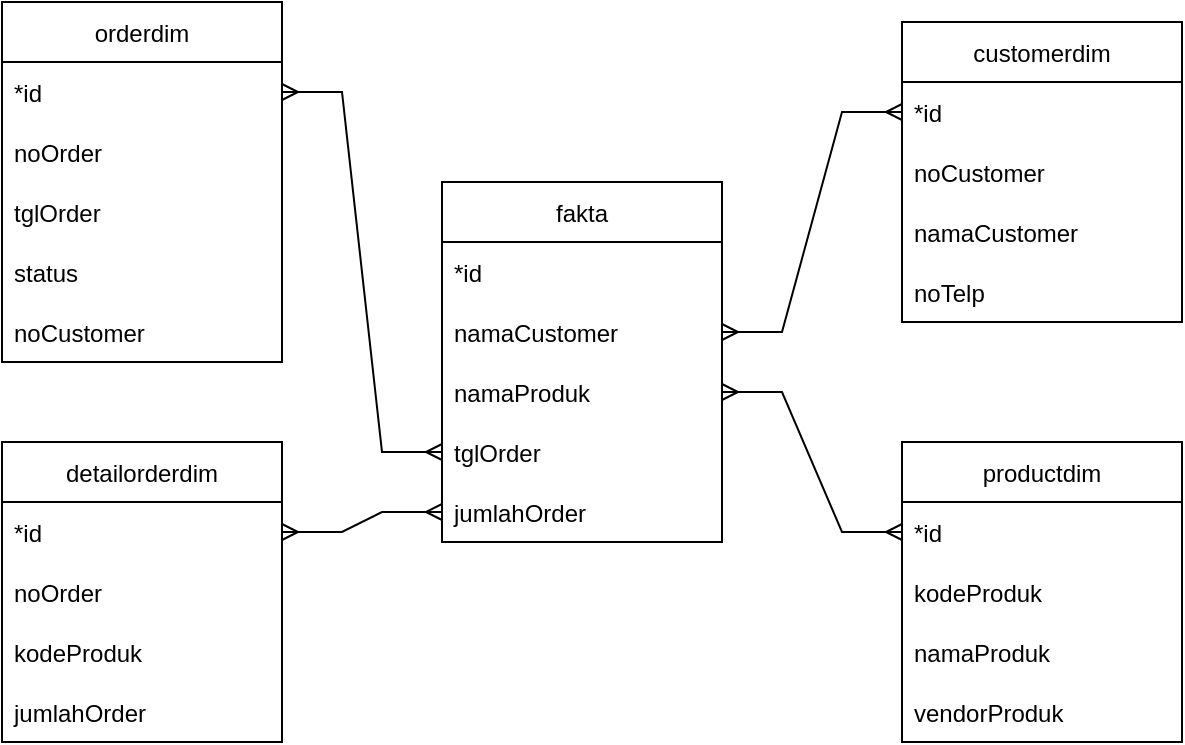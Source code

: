 <mxfile version="16.2.4" type="google"><diagram id="zhd3K7o1Cx_ZsTl2VgZn" name="Page-1"><mxGraphModel dx="828" dy="462" grid="1" gridSize="10" guides="1" tooltips="1" connect="1" arrows="1" fold="1" page="1" pageScale="1" pageWidth="850" pageHeight="1100" math="0" shadow="0"><root><mxCell id="0"/><mxCell id="1" parent="0"/><mxCell id="rV_qCErVUyKXxXSarOjZ-1" value="customerdim" style="swimlane;fontStyle=0;childLayout=stackLayout;horizontal=1;startSize=30;horizontalStack=0;resizeParent=1;resizeParentMax=0;resizeLast=0;collapsible=1;marginBottom=0;" vertex="1" parent="1"><mxGeometry x="540" y="80" width="140" height="150" as="geometry"/></mxCell><mxCell id="rV_qCErVUyKXxXSarOjZ-2" value="*id" style="text;strokeColor=none;fillColor=none;align=left;verticalAlign=middle;spacingLeft=4;spacingRight=4;overflow=hidden;points=[[0,0.5],[1,0.5]];portConstraint=eastwest;rotatable=0;" vertex="1" parent="rV_qCErVUyKXxXSarOjZ-1"><mxGeometry y="30" width="140" height="30" as="geometry"/></mxCell><mxCell id="rV_qCErVUyKXxXSarOjZ-3" value="noCustomer" style="text;strokeColor=none;fillColor=none;align=left;verticalAlign=middle;spacingLeft=4;spacingRight=4;overflow=hidden;points=[[0,0.5],[1,0.5]];portConstraint=eastwest;rotatable=0;" vertex="1" parent="rV_qCErVUyKXxXSarOjZ-1"><mxGeometry y="60" width="140" height="30" as="geometry"/></mxCell><mxCell id="rV_qCErVUyKXxXSarOjZ-4" value="namaCustomer" style="text;strokeColor=none;fillColor=none;align=left;verticalAlign=middle;spacingLeft=4;spacingRight=4;overflow=hidden;points=[[0,0.5],[1,0.5]];portConstraint=eastwest;rotatable=0;" vertex="1" parent="rV_qCErVUyKXxXSarOjZ-1"><mxGeometry y="90" width="140" height="30" as="geometry"/></mxCell><mxCell id="rV_qCErVUyKXxXSarOjZ-19" value="noTelp" style="text;strokeColor=none;fillColor=none;align=left;verticalAlign=middle;spacingLeft=4;spacingRight=4;overflow=hidden;points=[[0,0.5],[1,0.5]];portConstraint=eastwest;rotatable=0;" vertex="1" parent="rV_qCErVUyKXxXSarOjZ-1"><mxGeometry y="120" width="140" height="30" as="geometry"/></mxCell><mxCell id="rV_qCErVUyKXxXSarOjZ-20" value="productdim" style="swimlane;fontStyle=0;childLayout=stackLayout;horizontal=1;startSize=30;horizontalStack=0;resizeParent=1;resizeParentMax=0;resizeLast=0;collapsible=1;marginBottom=0;" vertex="1" parent="1"><mxGeometry x="540" y="290" width="140" height="150" as="geometry"/></mxCell><mxCell id="rV_qCErVUyKXxXSarOjZ-21" value="*id" style="text;strokeColor=none;fillColor=none;align=left;verticalAlign=middle;spacingLeft=4;spacingRight=4;overflow=hidden;points=[[0,0.5],[1,0.5]];portConstraint=eastwest;rotatable=0;" vertex="1" parent="rV_qCErVUyKXxXSarOjZ-20"><mxGeometry y="30" width="140" height="30" as="geometry"/></mxCell><mxCell id="rV_qCErVUyKXxXSarOjZ-22" value="kodeProduk" style="text;strokeColor=none;fillColor=none;align=left;verticalAlign=middle;spacingLeft=4;spacingRight=4;overflow=hidden;points=[[0,0.5],[1,0.5]];portConstraint=eastwest;rotatable=0;" vertex="1" parent="rV_qCErVUyKXxXSarOjZ-20"><mxGeometry y="60" width="140" height="30" as="geometry"/></mxCell><mxCell id="rV_qCErVUyKXxXSarOjZ-23" value="namaProduk" style="text;strokeColor=none;fillColor=none;align=left;verticalAlign=middle;spacingLeft=4;spacingRight=4;overflow=hidden;points=[[0,0.5],[1,0.5]];portConstraint=eastwest;rotatable=0;" vertex="1" parent="rV_qCErVUyKXxXSarOjZ-20"><mxGeometry y="90" width="140" height="30" as="geometry"/></mxCell><mxCell id="rV_qCErVUyKXxXSarOjZ-24" value="vendorProduk" style="text;strokeColor=none;fillColor=none;align=left;verticalAlign=middle;spacingLeft=4;spacingRight=4;overflow=hidden;points=[[0,0.5],[1,0.5]];portConstraint=eastwest;rotatable=0;" vertex="1" parent="rV_qCErVUyKXxXSarOjZ-20"><mxGeometry y="120" width="140" height="30" as="geometry"/></mxCell><mxCell id="rV_qCErVUyKXxXSarOjZ-25" value="orderdim" style="swimlane;fontStyle=0;childLayout=stackLayout;horizontal=1;startSize=30;horizontalStack=0;resizeParent=1;resizeParentMax=0;resizeLast=0;collapsible=1;marginBottom=0;" vertex="1" parent="1"><mxGeometry x="90" y="70" width="140" height="180" as="geometry"/></mxCell><mxCell id="rV_qCErVUyKXxXSarOjZ-26" value="*id" style="text;strokeColor=none;fillColor=none;align=left;verticalAlign=middle;spacingLeft=4;spacingRight=4;overflow=hidden;points=[[0,0.5],[1,0.5]];portConstraint=eastwest;rotatable=0;" vertex="1" parent="rV_qCErVUyKXxXSarOjZ-25"><mxGeometry y="30" width="140" height="30" as="geometry"/></mxCell><mxCell id="rV_qCErVUyKXxXSarOjZ-27" value="noOrder" style="text;strokeColor=none;fillColor=none;align=left;verticalAlign=middle;spacingLeft=4;spacingRight=4;overflow=hidden;points=[[0,0.5],[1,0.5]];portConstraint=eastwest;rotatable=0;" vertex="1" parent="rV_qCErVUyKXxXSarOjZ-25"><mxGeometry y="60" width="140" height="30" as="geometry"/></mxCell><mxCell id="rV_qCErVUyKXxXSarOjZ-28" value="tglOrder" style="text;strokeColor=none;fillColor=none;align=left;verticalAlign=middle;spacingLeft=4;spacingRight=4;overflow=hidden;points=[[0,0.5],[1,0.5]];portConstraint=eastwest;rotatable=0;" vertex="1" parent="rV_qCErVUyKXxXSarOjZ-25"><mxGeometry y="90" width="140" height="30" as="geometry"/></mxCell><mxCell id="rV_qCErVUyKXxXSarOjZ-29" value="status" style="text;strokeColor=none;fillColor=none;align=left;verticalAlign=middle;spacingLeft=4;spacingRight=4;overflow=hidden;points=[[0,0.5],[1,0.5]];portConstraint=eastwest;rotatable=0;" vertex="1" parent="rV_qCErVUyKXxXSarOjZ-25"><mxGeometry y="120" width="140" height="30" as="geometry"/></mxCell><mxCell id="rV_qCErVUyKXxXSarOjZ-30" value="noCustomer" style="text;strokeColor=none;fillColor=none;align=left;verticalAlign=middle;spacingLeft=4;spacingRight=4;overflow=hidden;points=[[0,0.5],[1,0.5]];portConstraint=eastwest;rotatable=0;" vertex="1" parent="rV_qCErVUyKXxXSarOjZ-25"><mxGeometry y="150" width="140" height="30" as="geometry"/></mxCell><mxCell id="rV_qCErVUyKXxXSarOjZ-31" value="detailorderdim" style="swimlane;fontStyle=0;childLayout=stackLayout;horizontal=1;startSize=30;horizontalStack=0;resizeParent=1;resizeParentMax=0;resizeLast=0;collapsible=1;marginBottom=0;" vertex="1" parent="1"><mxGeometry x="90" y="290" width="140" height="150" as="geometry"/></mxCell><mxCell id="rV_qCErVUyKXxXSarOjZ-32" value="*id" style="text;strokeColor=none;fillColor=none;align=left;verticalAlign=middle;spacingLeft=4;spacingRight=4;overflow=hidden;points=[[0,0.5],[1,0.5]];portConstraint=eastwest;rotatable=0;" vertex="1" parent="rV_qCErVUyKXxXSarOjZ-31"><mxGeometry y="30" width="140" height="30" as="geometry"/></mxCell><mxCell id="rV_qCErVUyKXxXSarOjZ-33" value="noOrder" style="text;strokeColor=none;fillColor=none;align=left;verticalAlign=middle;spacingLeft=4;spacingRight=4;overflow=hidden;points=[[0,0.5],[1,0.5]];portConstraint=eastwest;rotatable=0;" vertex="1" parent="rV_qCErVUyKXxXSarOjZ-31"><mxGeometry y="60" width="140" height="30" as="geometry"/></mxCell><mxCell id="rV_qCErVUyKXxXSarOjZ-34" value="kodeProduk" style="text;strokeColor=none;fillColor=none;align=left;verticalAlign=middle;spacingLeft=4;spacingRight=4;overflow=hidden;points=[[0,0.5],[1,0.5]];portConstraint=eastwest;rotatable=0;" vertex="1" parent="rV_qCErVUyKXxXSarOjZ-31"><mxGeometry y="90" width="140" height="30" as="geometry"/></mxCell><mxCell id="rV_qCErVUyKXxXSarOjZ-35" value="jumlahOrder" style="text;strokeColor=none;fillColor=none;align=left;verticalAlign=middle;spacingLeft=4;spacingRight=4;overflow=hidden;points=[[0,0.5],[1,0.5]];portConstraint=eastwest;rotatable=0;" vertex="1" parent="rV_qCErVUyKXxXSarOjZ-31"><mxGeometry y="120" width="140" height="30" as="geometry"/></mxCell><mxCell id="rV_qCErVUyKXxXSarOjZ-37" value="fakta" style="swimlane;fontStyle=0;childLayout=stackLayout;horizontal=1;startSize=30;horizontalStack=0;resizeParent=1;resizeParentMax=0;resizeLast=0;collapsible=1;marginBottom=0;" vertex="1" parent="1"><mxGeometry x="310" y="160" width="140" height="180" as="geometry"/></mxCell><mxCell id="rV_qCErVUyKXxXSarOjZ-38" value="*id" style="text;strokeColor=none;fillColor=none;align=left;verticalAlign=middle;spacingLeft=4;spacingRight=4;overflow=hidden;points=[[0,0.5],[1,0.5]];portConstraint=eastwest;rotatable=0;" vertex="1" parent="rV_qCErVUyKXxXSarOjZ-37"><mxGeometry y="30" width="140" height="30" as="geometry"/></mxCell><mxCell id="rV_qCErVUyKXxXSarOjZ-39" value="namaCustomer" style="text;strokeColor=none;fillColor=none;align=left;verticalAlign=middle;spacingLeft=4;spacingRight=4;overflow=hidden;points=[[0,0.5],[1,0.5]];portConstraint=eastwest;rotatable=0;" vertex="1" parent="rV_qCErVUyKXxXSarOjZ-37"><mxGeometry y="60" width="140" height="30" as="geometry"/></mxCell><mxCell id="rV_qCErVUyKXxXSarOjZ-40" value="namaProduk" style="text;strokeColor=none;fillColor=none;align=left;verticalAlign=middle;spacingLeft=4;spacingRight=4;overflow=hidden;points=[[0,0.5],[1,0.5]];portConstraint=eastwest;rotatable=0;" vertex="1" parent="rV_qCErVUyKXxXSarOjZ-37"><mxGeometry y="90" width="140" height="30" as="geometry"/></mxCell><mxCell id="rV_qCErVUyKXxXSarOjZ-41" value="tglOrder" style="text;strokeColor=none;fillColor=none;align=left;verticalAlign=middle;spacingLeft=4;spacingRight=4;overflow=hidden;points=[[0,0.5],[1,0.5]];portConstraint=eastwest;rotatable=0;" vertex="1" parent="rV_qCErVUyKXxXSarOjZ-37"><mxGeometry y="120" width="140" height="30" as="geometry"/></mxCell><mxCell id="rV_qCErVUyKXxXSarOjZ-42" value="jumlahOrder" style="text;strokeColor=none;fillColor=none;align=left;verticalAlign=middle;spacingLeft=4;spacingRight=4;overflow=hidden;points=[[0,0.5],[1,0.5]];portConstraint=eastwest;rotatable=0;" vertex="1" parent="rV_qCErVUyKXxXSarOjZ-37"><mxGeometry y="150" width="140" height="30" as="geometry"/></mxCell><mxCell id="rV_qCErVUyKXxXSarOjZ-45" value="" style="edgeStyle=entityRelationEdgeStyle;fontSize=12;html=1;endArrow=ERmany;startArrow=ERmany;rounded=0;entryX=0;entryY=0.5;entryDx=0;entryDy=0;exitX=1;exitY=0.5;exitDx=0;exitDy=0;" edge="1" parent="1" source="rV_qCErVUyKXxXSarOjZ-40" target="rV_qCErVUyKXxXSarOjZ-21"><mxGeometry width="100" height="100" relative="1" as="geometry"><mxPoint x="440" y="130" as="sourcePoint"/><mxPoint x="540" y="30" as="targetPoint"/></mxGeometry></mxCell><mxCell id="rV_qCErVUyKXxXSarOjZ-46" value="" style="edgeStyle=entityRelationEdgeStyle;fontSize=12;html=1;endArrow=ERmany;startArrow=ERmany;rounded=0;exitX=1;exitY=0.5;exitDx=0;exitDy=0;entryX=0;entryY=0.5;entryDx=0;entryDy=0;" edge="1" parent="1" source="rV_qCErVUyKXxXSarOjZ-32" target="rV_qCErVUyKXxXSarOjZ-42"><mxGeometry width="100" height="100" relative="1" as="geometry"><mxPoint x="340" y="490" as="sourcePoint"/><mxPoint x="440" y="390" as="targetPoint"/></mxGeometry></mxCell><mxCell id="rV_qCErVUyKXxXSarOjZ-48" value="" style="edgeStyle=entityRelationEdgeStyle;fontSize=12;html=1;endArrow=ERmany;startArrow=ERmany;rounded=0;entryX=0;entryY=0.5;entryDx=0;entryDy=0;" edge="1" parent="1" source="rV_qCErVUyKXxXSarOjZ-26" target="rV_qCErVUyKXxXSarOjZ-41"><mxGeometry width="100" height="100" relative="1" as="geometry"><mxPoint x="250" y="180" as="sourcePoint"/><mxPoint x="350" y="80" as="targetPoint"/></mxGeometry></mxCell><mxCell id="rV_qCErVUyKXxXSarOjZ-49" value="" style="edgeStyle=entityRelationEdgeStyle;fontSize=12;html=1;endArrow=ERmany;startArrow=ERmany;rounded=0;entryX=0;entryY=0.5;entryDx=0;entryDy=0;exitX=1;exitY=0.5;exitDx=0;exitDy=0;" edge="1" parent="1" source="rV_qCErVUyKXxXSarOjZ-39" target="rV_qCErVUyKXxXSarOjZ-2"><mxGeometry width="100" height="100" relative="1" as="geometry"><mxPoint x="450" y="190" as="sourcePoint"/><mxPoint x="510" y="190" as="targetPoint"/></mxGeometry></mxCell></root></mxGraphModel></diagram></mxfile>